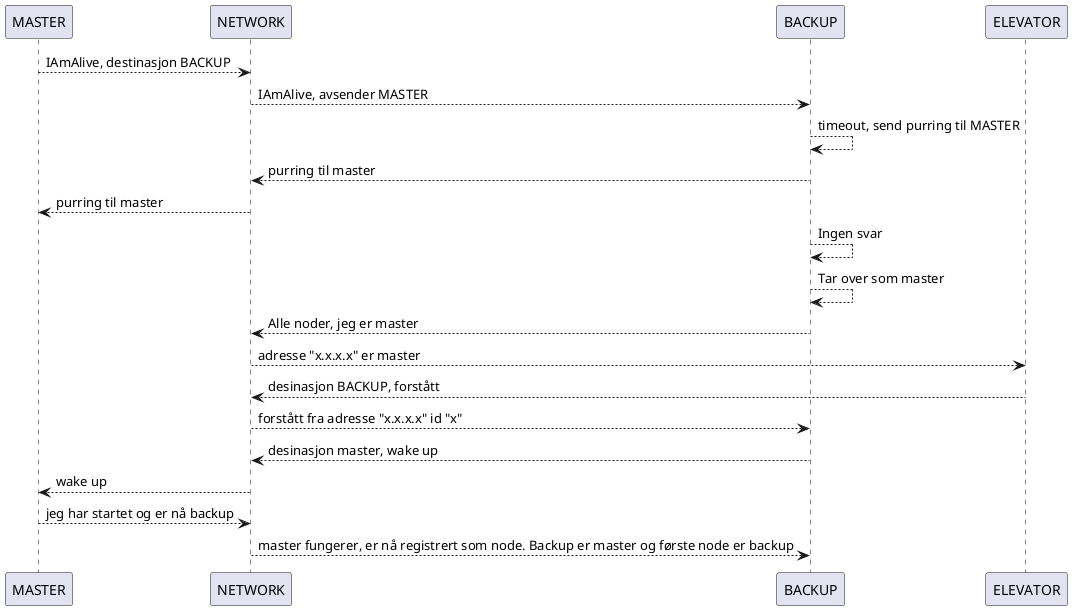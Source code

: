@startuml

MASTER --> NETWORK : IAmAlive, destinasjon BACKUP
NETWORK --> BACKUP : IAmAlive, avsender MASTER
BACKUP --> BACKUP : timeout, send purring til MASTER
BACKUP --> NETWORK : purring til master
NETWORK --> MASTER : purring til master
BACKUP --> BACKUP : Ingen svar
BACKUP --> BACKUP : Tar over som master
BACKUP --> NETWORK : Alle noder, jeg er master
NETWORK --> ELEVATOR : adresse "x.x.x.x" er master
ELEVATOR --> NETWORK : desinasjon BACKUP, forstått
NETWORK --> BACKUP : forstått fra adresse "x.x.x.x" id "x"
BACKUP --> NETWORK : desinasjon master, wake up
NETWORK --> MASTER : wake up
MASTER --> NETWORK : jeg har startet og er nå backup
NETWORK --> BACKUP : master fungerer, er nå registrert som node. Backup er master og første node er backup

@enduml
